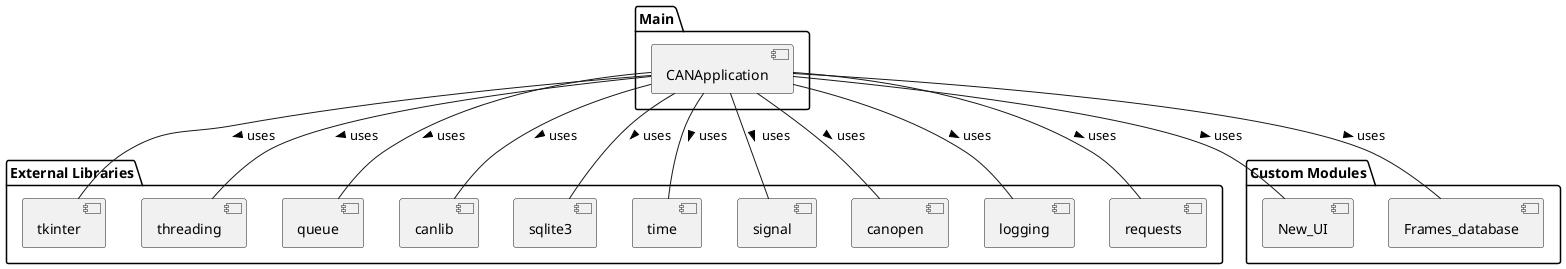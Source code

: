@startuml

package "Main" {
    [CANApplication]    
}

package "External Libraries" {
    [tkinter]
    [threading]
    [queue]
    [canlib]
    [sqlite3]
    [time]
    [signal]
    [canopen]
    [logging]
    [requests]
}

package "Custom Modules" {
    [New_UI]  
    [Frames_database]  
}

[CANApplication] -- [tkinter] : uses >
[CANApplication] -- [threading] : uses >
[CANApplication] -- [queue] : uses >
[CANApplication] -- [canlib] : uses >
[CANApplication] -- [Frames_database] : uses >
[CANApplication] -- [sqlite3] : uses >
[CANApplication] -- [time] : uses >
[CANApplication] -- [signal] : uses >
[CANApplication] -- [canopen] : uses >
[CANApplication] -- [logging] : uses >
[CANApplication] -- [requests] : uses >
[CANApplication] -- [New_UI] : uses >

@enduml
